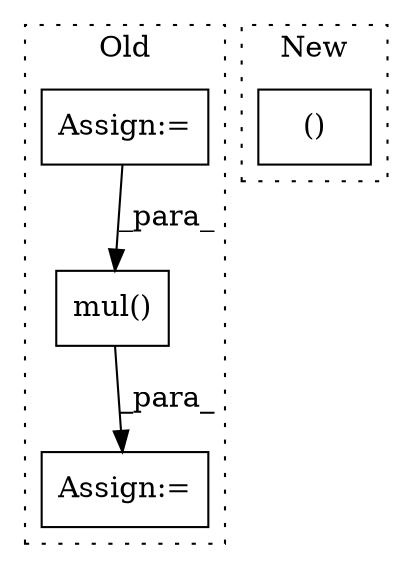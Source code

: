 digraph G {
subgraph cluster0 {
1 [label="mul()" a="75" s="5473,5503" l="10,1" shape="box"];
3 [label="Assign:=" a="68" s="5470" l="3" shape="box"];
4 [label="Assign:=" a="68" s="5433" l="3" shape="box"];
label = "Old";
style="dotted";
}
subgraph cluster1 {
2 [label="()" a="54" s="3584" l="21" shape="box"];
label = "New";
style="dotted";
}
1 -> 3 [label="_para_"];
4 -> 1 [label="_para_"];
}